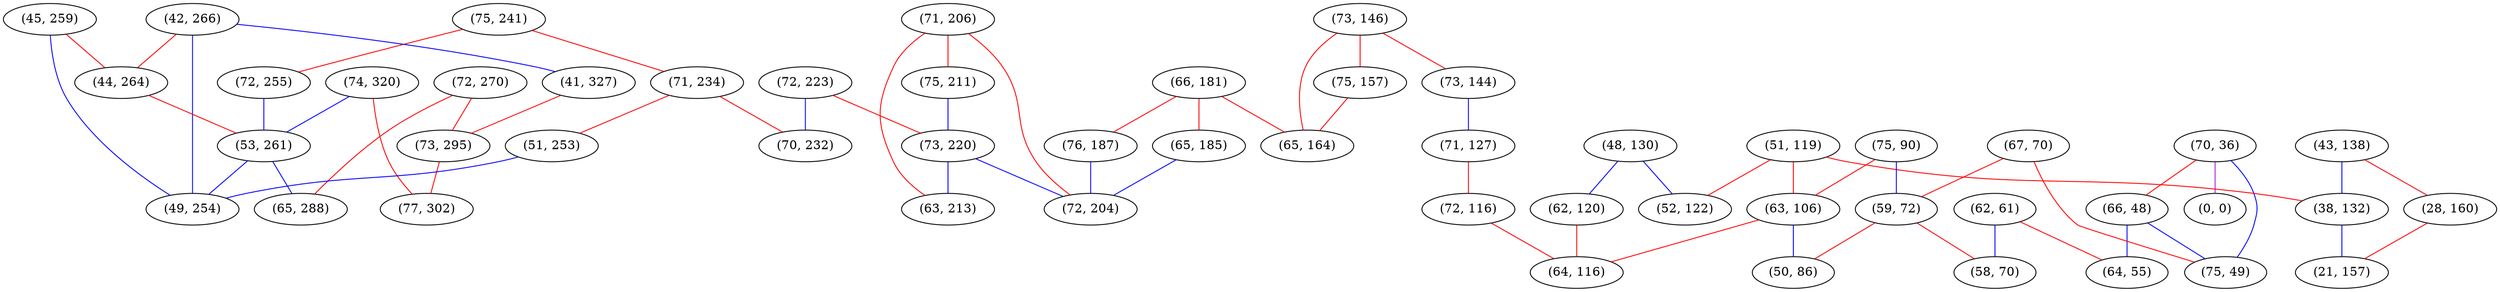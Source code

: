 graph "" {
"(75, 241)";
"(42, 266)";
"(41, 327)";
"(66, 181)";
"(71, 206)";
"(72, 255)";
"(73, 146)";
"(62, 61)";
"(70, 36)";
"(72, 223)";
"(71, 234)";
"(75, 211)";
"(45, 259)";
"(44, 264)";
"(65, 185)";
"(66, 48)";
"(72, 270)";
"(48, 130)";
"(73, 220)";
"(75, 157)";
"(73, 144)";
"(71, 127)";
"(67, 70)";
"(74, 320)";
"(73, 295)";
"(62, 120)";
"(51, 119)";
"(43, 138)";
"(75, 49)";
"(70, 232)";
"(52, 122)";
"(77, 302)";
"(72, 116)";
"(75, 90)";
"(53, 261)";
"(28, 160)";
"(59, 72)";
"(63, 106)";
"(38, 132)";
"(50, 86)";
"(76, 187)";
"(64, 116)";
"(0, 0)";
"(51, 253)";
"(49, 254)";
"(21, 157)";
"(65, 164)";
"(72, 204)";
"(63, 213)";
"(65, 288)";
"(58, 70)";
"(64, 55)";
"(75, 241)" -- "(72, 255)"  [color=red, key=0, weight=1];
"(75, 241)" -- "(71, 234)"  [color=red, key=0, weight=1];
"(42, 266)" -- "(41, 327)"  [color=blue, key=0, weight=3];
"(42, 266)" -- "(49, 254)"  [color=blue, key=0, weight=3];
"(42, 266)" -- "(44, 264)"  [color=red, key=0, weight=1];
"(41, 327)" -- "(73, 295)"  [color=red, key=0, weight=1];
"(66, 181)" -- "(65, 164)"  [color=red, key=0, weight=1];
"(66, 181)" -- "(65, 185)"  [color=red, key=0, weight=1];
"(66, 181)" -- "(76, 187)"  [color=red, key=0, weight=1];
"(71, 206)" -- "(63, 213)"  [color=red, key=0, weight=1];
"(71, 206)" -- "(75, 211)"  [color=red, key=0, weight=1];
"(71, 206)" -- "(72, 204)"  [color=red, key=0, weight=1];
"(72, 255)" -- "(53, 261)"  [color=blue, key=0, weight=3];
"(73, 146)" -- "(73, 144)"  [color=red, key=0, weight=1];
"(73, 146)" -- "(65, 164)"  [color=red, key=0, weight=1];
"(73, 146)" -- "(75, 157)"  [color=red, key=0, weight=1];
"(62, 61)" -- "(58, 70)"  [color=blue, key=0, weight=3];
"(62, 61)" -- "(64, 55)"  [color=red, key=0, weight=1];
"(70, 36)" -- "(66, 48)"  [color=red, key=0, weight=1];
"(70, 36)" -- "(0, 0)"  [color=purple, key=0, weight=4];
"(70, 36)" -- "(75, 49)"  [color=blue, key=0, weight=3];
"(72, 223)" -- "(70, 232)"  [color=blue, key=0, weight=3];
"(72, 223)" -- "(73, 220)"  [color=red, key=0, weight=1];
"(71, 234)" -- "(70, 232)"  [color=red, key=0, weight=1];
"(71, 234)" -- "(51, 253)"  [color=red, key=0, weight=1];
"(75, 211)" -- "(73, 220)"  [color=blue, key=0, weight=3];
"(45, 259)" -- "(49, 254)"  [color=blue, key=0, weight=3];
"(45, 259)" -- "(44, 264)"  [color=red, key=0, weight=1];
"(44, 264)" -- "(53, 261)"  [color=red, key=0, weight=1];
"(65, 185)" -- "(72, 204)"  [color=blue, key=0, weight=3];
"(66, 48)" -- "(75, 49)"  [color=blue, key=0, weight=3];
"(66, 48)" -- "(64, 55)"  [color=blue, key=0, weight=3];
"(72, 270)" -- "(65, 288)"  [color=red, key=0, weight=1];
"(72, 270)" -- "(73, 295)"  [color=red, key=0, weight=1];
"(48, 130)" -- "(52, 122)"  [color=blue, key=0, weight=3];
"(48, 130)" -- "(62, 120)"  [color=blue, key=0, weight=3];
"(73, 220)" -- "(63, 213)"  [color=blue, key=0, weight=3];
"(73, 220)" -- "(72, 204)"  [color=blue, key=0, weight=3];
"(75, 157)" -- "(65, 164)"  [color=red, key=0, weight=1];
"(73, 144)" -- "(71, 127)"  [color=blue, key=0, weight=3];
"(71, 127)" -- "(72, 116)"  [color=red, key=0, weight=1];
"(67, 70)" -- "(59, 72)"  [color=red, key=0, weight=1];
"(67, 70)" -- "(75, 49)"  [color=red, key=0, weight=1];
"(74, 320)" -- "(77, 302)"  [color=red, key=0, weight=1];
"(74, 320)" -- "(53, 261)"  [color=blue, key=0, weight=3];
"(73, 295)" -- "(77, 302)"  [color=red, key=0, weight=1];
"(62, 120)" -- "(64, 116)"  [color=red, key=0, weight=1];
"(51, 119)" -- "(38, 132)"  [color=red, key=0, weight=1];
"(51, 119)" -- "(63, 106)"  [color=red, key=0, weight=1];
"(51, 119)" -- "(52, 122)"  [color=red, key=0, weight=1];
"(43, 138)" -- "(38, 132)"  [color=blue, key=0, weight=3];
"(43, 138)" -- "(28, 160)"  [color=red, key=0, weight=1];
"(72, 116)" -- "(64, 116)"  [color=red, key=0, weight=1];
"(75, 90)" -- "(59, 72)"  [color=blue, key=0, weight=3];
"(75, 90)" -- "(63, 106)"  [color=red, key=0, weight=1];
"(53, 261)" -- "(65, 288)"  [color=blue, key=0, weight=3];
"(53, 261)" -- "(49, 254)"  [color=blue, key=0, weight=3];
"(28, 160)" -- "(21, 157)"  [color=red, key=0, weight=1];
"(59, 72)" -- "(50, 86)"  [color=red, key=0, weight=1];
"(59, 72)" -- "(58, 70)"  [color=red, key=0, weight=1];
"(63, 106)" -- "(50, 86)"  [color=blue, key=0, weight=3];
"(63, 106)" -- "(64, 116)"  [color=red, key=0, weight=1];
"(38, 132)" -- "(21, 157)"  [color=blue, key=0, weight=3];
"(76, 187)" -- "(72, 204)"  [color=blue, key=0, weight=3];
"(51, 253)" -- "(49, 254)"  [color=blue, key=0, weight=3];
}
